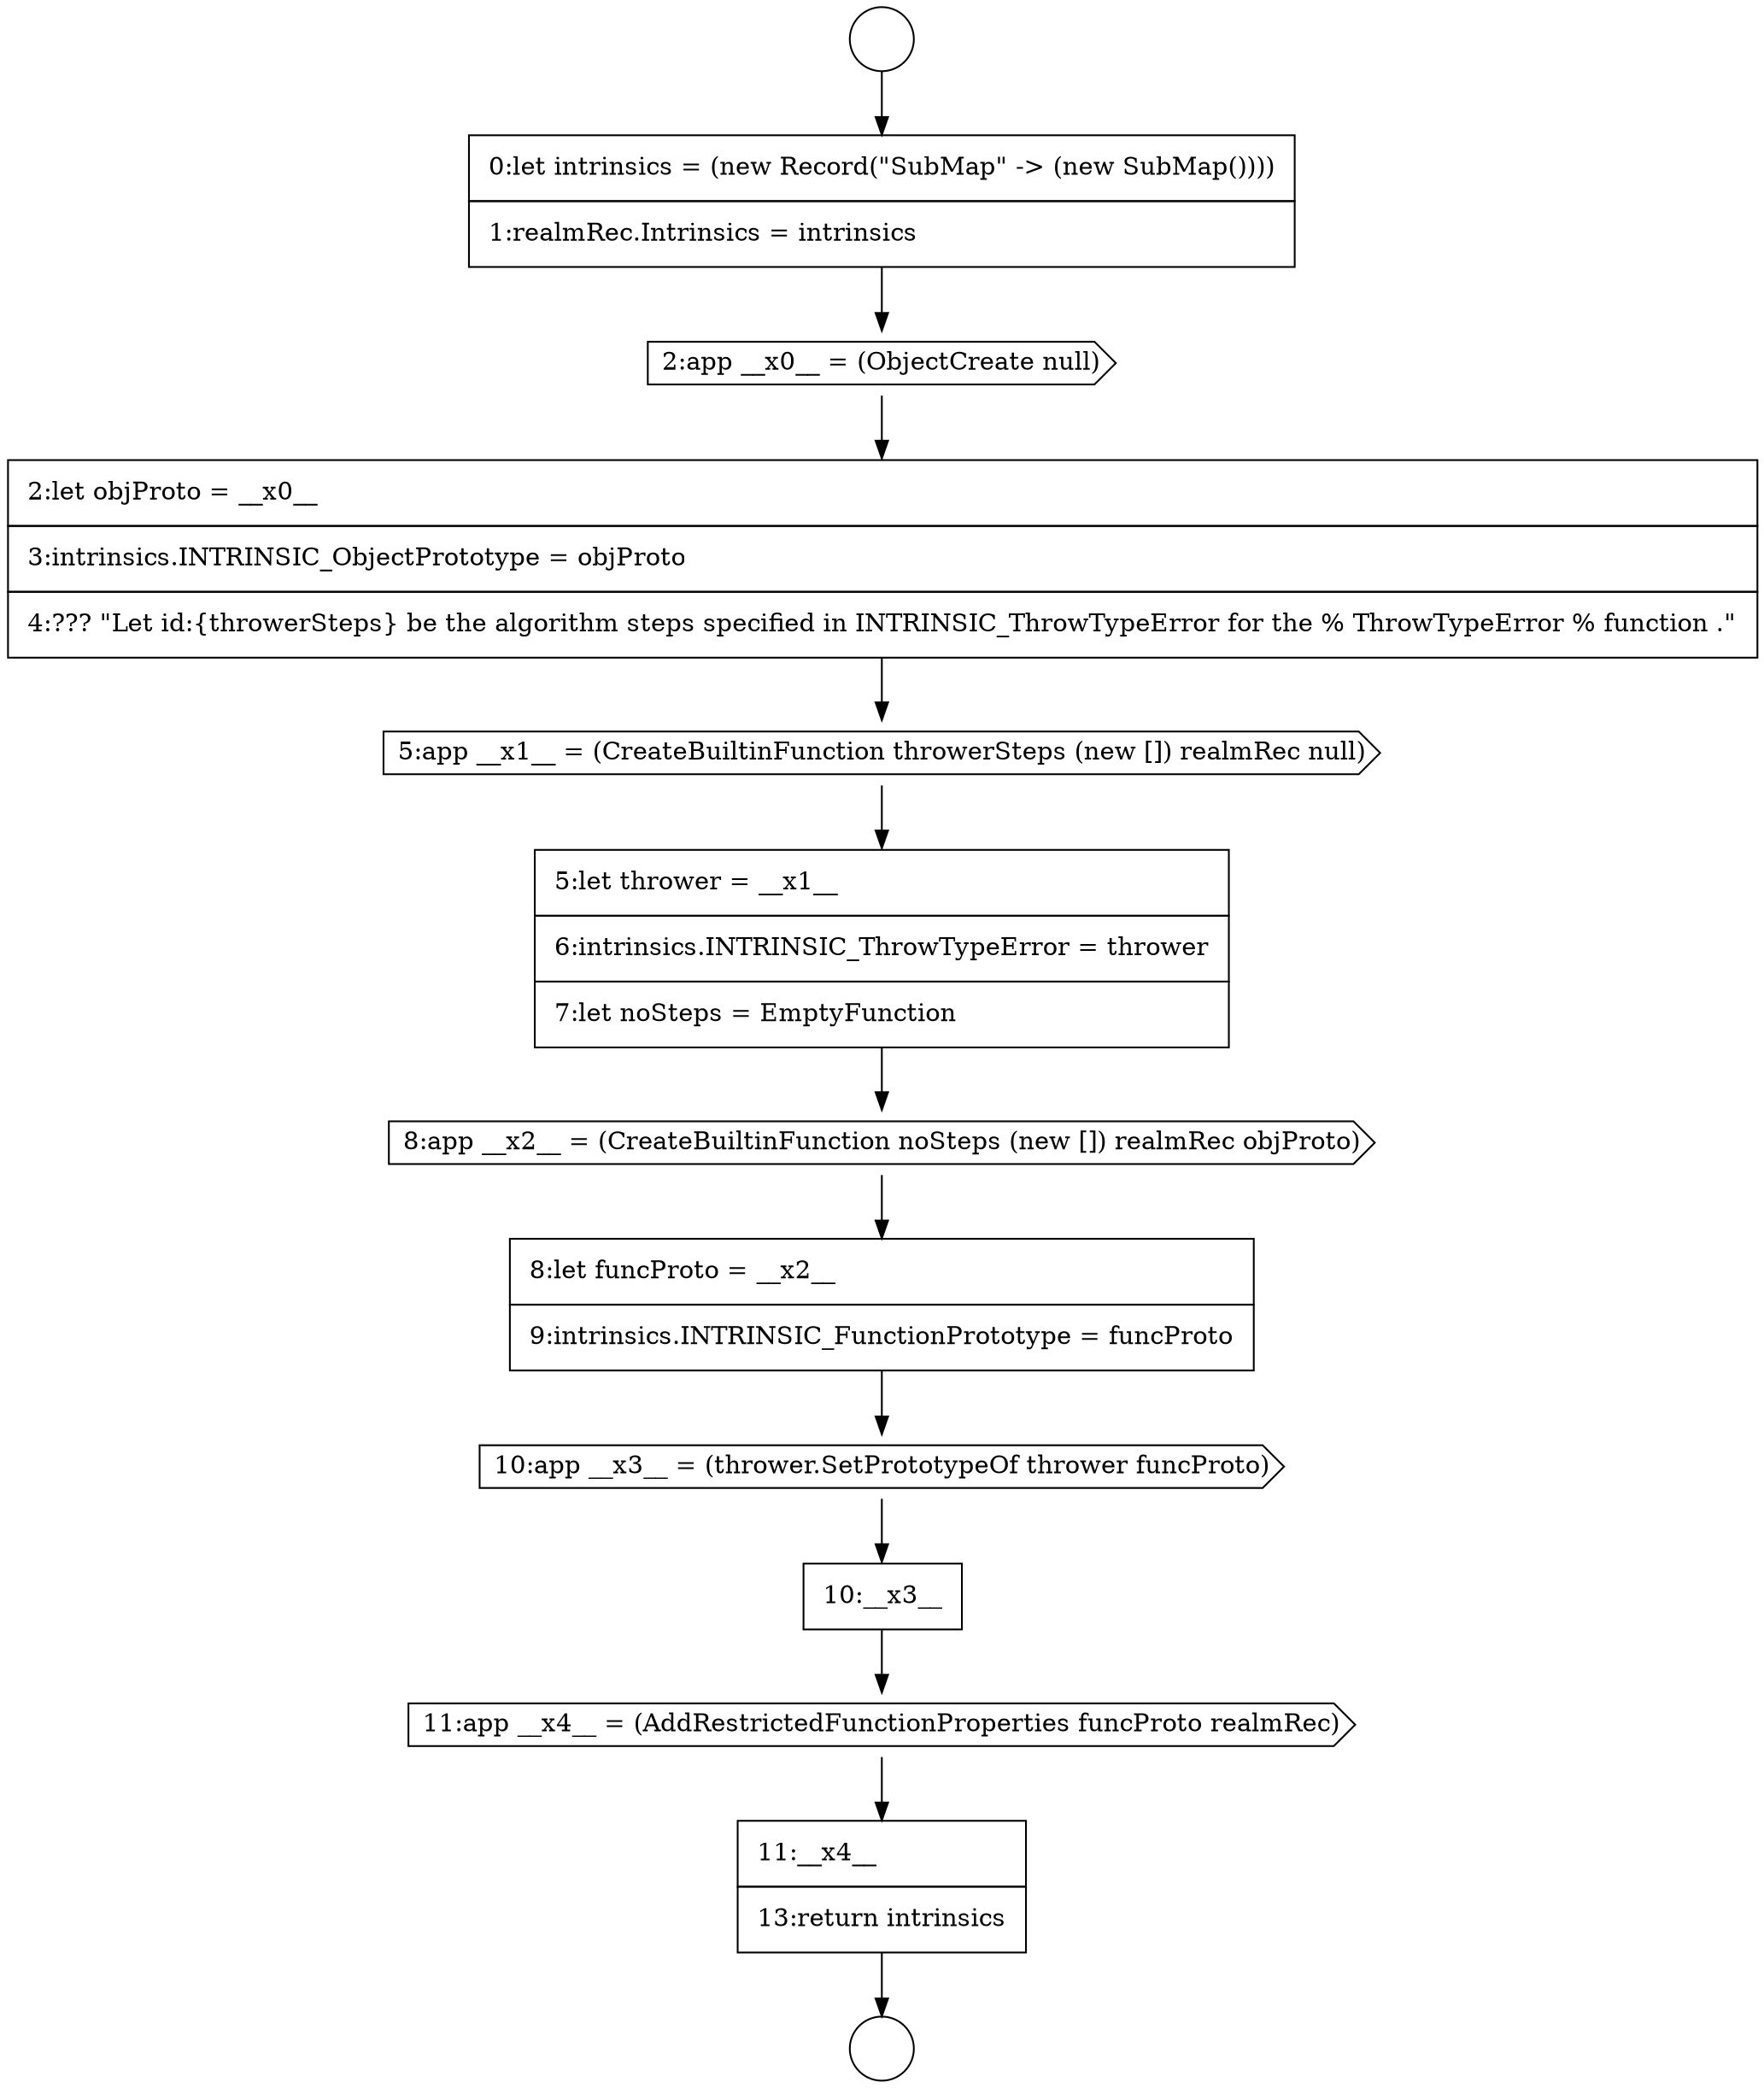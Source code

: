 digraph {
  node1564 [shape=cds, label=<<font color="black">11:app __x4__ = (AddRestrictedFunctionProperties funcProto realmRec)</font>> color="black" fillcolor="white" style=filled]
  node1560 [shape=cds, label=<<font color="black">8:app __x2__ = (CreateBuiltinFunction noSteps (new []) realmRec objProto)</font>> color="black" fillcolor="white" style=filled]
  node1555 [shape=none, margin=0, label=<<font color="black">
    <table border="0" cellborder="1" cellspacing="0" cellpadding="10">
      <tr><td align="left">0:let intrinsics = (new Record(&quot;SubMap&quot; -&gt; (new SubMap())))</td></tr>
      <tr><td align="left">1:realmRec.Intrinsics = intrinsics</td></tr>
    </table>
  </font>> color="black" fillcolor="white" style=filled]
  node1563 [shape=none, margin=0, label=<<font color="black">
    <table border="0" cellborder="1" cellspacing="0" cellpadding="10">
      <tr><td align="left">10:__x3__</td></tr>
    </table>
  </font>> color="black" fillcolor="white" style=filled]
  node1562 [shape=cds, label=<<font color="black">10:app __x3__ = (thrower.SetPrototypeOf thrower funcProto)</font>> color="black" fillcolor="white" style=filled]
  node1553 [shape=circle label=" " color="black" fillcolor="white" style=filled]
  node1558 [shape=cds, label=<<font color="black">5:app __x1__ = (CreateBuiltinFunction throwerSteps (new []) realmRec null)</font>> color="black" fillcolor="white" style=filled]
  node1561 [shape=none, margin=0, label=<<font color="black">
    <table border="0" cellborder="1" cellspacing="0" cellpadding="10">
      <tr><td align="left">8:let funcProto = __x2__</td></tr>
      <tr><td align="left">9:intrinsics.INTRINSIC_FunctionPrototype = funcProto</td></tr>
    </table>
  </font>> color="black" fillcolor="white" style=filled]
  node1565 [shape=none, margin=0, label=<<font color="black">
    <table border="0" cellborder="1" cellspacing="0" cellpadding="10">
      <tr><td align="left">11:__x4__</td></tr>
      <tr><td align="left">13:return intrinsics</td></tr>
    </table>
  </font>> color="black" fillcolor="white" style=filled]
  node1559 [shape=none, margin=0, label=<<font color="black">
    <table border="0" cellborder="1" cellspacing="0" cellpadding="10">
      <tr><td align="left">5:let thrower = __x1__</td></tr>
      <tr><td align="left">6:intrinsics.INTRINSIC_ThrowTypeError = thrower</td></tr>
      <tr><td align="left">7:let noSteps = EmptyFunction</td></tr>
    </table>
  </font>> color="black" fillcolor="white" style=filled]
  node1554 [shape=circle label=" " color="black" fillcolor="white" style=filled]
  node1557 [shape=none, margin=0, label=<<font color="black">
    <table border="0" cellborder="1" cellspacing="0" cellpadding="10">
      <tr><td align="left">2:let objProto = __x0__</td></tr>
      <tr><td align="left">3:intrinsics.INTRINSIC_ObjectPrototype = objProto</td></tr>
      <tr><td align="left">4:??? &quot;Let id:{throwerSteps} be the algorithm steps specified in INTRINSIC_ThrowTypeError for the % ThrowTypeError % function .&quot;</td></tr>
    </table>
  </font>> color="black" fillcolor="white" style=filled]
  node1556 [shape=cds, label=<<font color="black">2:app __x0__ = (ObjectCreate null)</font>> color="black" fillcolor="white" style=filled]
  node1553 -> node1555 [ color="black"]
  node1559 -> node1560 [ color="black"]
  node1562 -> node1563 [ color="black"]
  node1560 -> node1561 [ color="black"]
  node1565 -> node1554 [ color="black"]
  node1561 -> node1562 [ color="black"]
  node1564 -> node1565 [ color="black"]
  node1556 -> node1557 [ color="black"]
  node1563 -> node1564 [ color="black"]
  node1557 -> node1558 [ color="black"]
  node1558 -> node1559 [ color="black"]
  node1555 -> node1556 [ color="black"]
}
